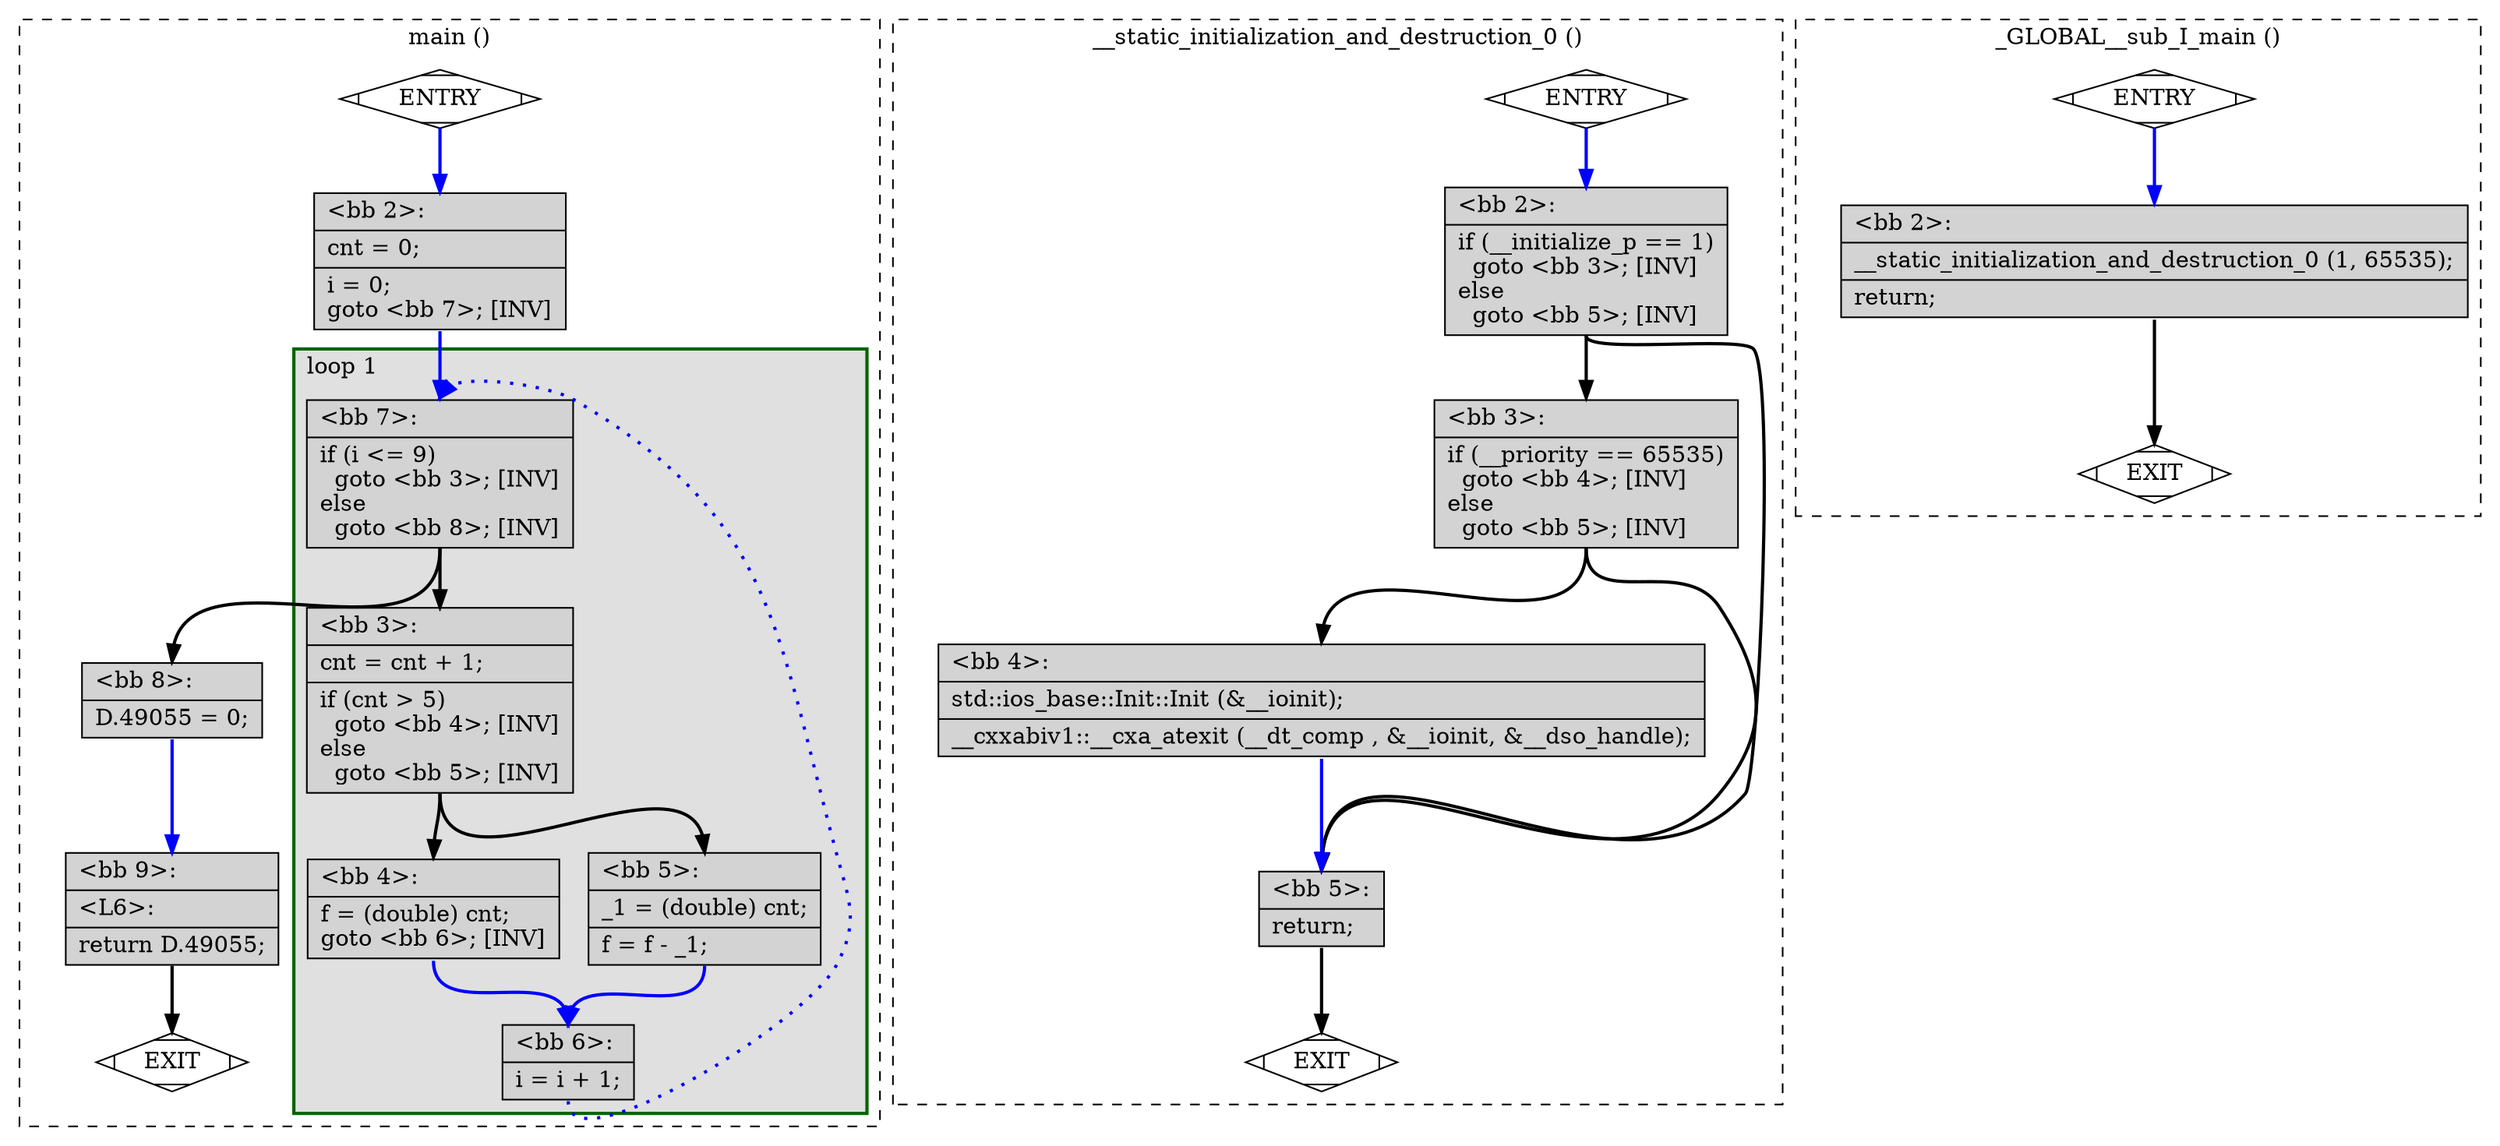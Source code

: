 digraph "a-test.cpp.022t.fixup_cfg1" {
overlap=false;
subgraph "cluster_main" {
	style="dashed";
	color="black";
	label="main ()";
	subgraph cluster_1731_1 {
	style="filled";
	color="darkgreen";
	fillcolor="grey88";
	label="loop 1";
	labeljust=l;
	penwidth=2;
	fn_1731_basic_block_7 [shape=record,style=filled,fillcolor=lightgrey,label="{\<bb\ 7\>:\l\
|if\ (i\ \<=\ 9)\l\
\ \ goto\ \<bb\ 3\>;\ [INV]\l\
else\l\
\ \ goto\ \<bb\ 8\>;\ [INV]\l\
}"];

	fn_1731_basic_block_3 [shape=record,style=filled,fillcolor=lightgrey,label="{\<bb\ 3\>:\l\
|cnt\ =\ cnt\ +\ 1;\l\
|if\ (cnt\ \>\ 5)\l\
\ \ goto\ \<bb\ 4\>;\ [INV]\l\
else\l\
\ \ goto\ \<bb\ 5\>;\ [INV]\l\
}"];

	fn_1731_basic_block_4 [shape=record,style=filled,fillcolor=lightgrey,label="{\<bb\ 4\>:\l\
|f\ =\ (double)\ cnt;\l\
goto\ \<bb\ 6\>;\ [INV]\l\
}"];

	fn_1731_basic_block_5 [shape=record,style=filled,fillcolor=lightgrey,label="{\<bb\ 5\>:\l\
|_1\ =\ (double)\ cnt;\l\
|f\ =\ f\ -\ _1;\l\
}"];

	fn_1731_basic_block_6 [shape=record,style=filled,fillcolor=lightgrey,label="{\<bb\ 6\>:\l\
|i\ =\ i\ +\ 1;\l\
}"];

	}
	fn_1731_basic_block_0 [shape=Mdiamond,style=filled,fillcolor=white,label="ENTRY"];

	fn_1731_basic_block_1 [shape=Mdiamond,style=filled,fillcolor=white,label="EXIT"];

	fn_1731_basic_block_2 [shape=record,style=filled,fillcolor=lightgrey,label="{\<bb\ 2\>:\l\
|cnt\ =\ 0;\l\
|i\ =\ 0;\l\
goto\ \<bb\ 7\>;\ [INV]\l\
}"];

	fn_1731_basic_block_8 [shape=record,style=filled,fillcolor=lightgrey,label="{\<bb\ 8\>:\l\
|D.49055\ =\ 0;\l\
}"];

	fn_1731_basic_block_9 [shape=record,style=filled,fillcolor=lightgrey,label="{\<bb\ 9\>:\l\
|\<L6\>:\l\
|return\ D.49055;\l\
}"];

	fn_1731_basic_block_0:s -> fn_1731_basic_block_2:n [style="solid,bold",color=blue,weight=100,constraint=true];
	fn_1731_basic_block_2:s -> fn_1731_basic_block_7:n [style="solid,bold",color=blue,weight=100,constraint=true];
	fn_1731_basic_block_3:s -> fn_1731_basic_block_4:n [style="solid,bold",color=black,weight=10,constraint=true];
	fn_1731_basic_block_3:s -> fn_1731_basic_block_5:n [style="solid,bold",color=black,weight=10,constraint=true];
	fn_1731_basic_block_4:s -> fn_1731_basic_block_6:n [style="solid,bold",color=blue,weight=100,constraint=true];
	fn_1731_basic_block_5:s -> fn_1731_basic_block_6:n [style="solid,bold",color=blue,weight=100,constraint=true];
	fn_1731_basic_block_6:s -> fn_1731_basic_block_7:n [style="dotted,bold",color=blue,weight=10,constraint=false];
	fn_1731_basic_block_7:s -> fn_1731_basic_block_3:n [style="solid,bold",color=black,weight=10,constraint=true];
	fn_1731_basic_block_7:s -> fn_1731_basic_block_8:n [style="solid,bold",color=black,weight=10,constraint=true];
	fn_1731_basic_block_8:s -> fn_1731_basic_block_9:n [style="solid,bold",color=blue,weight=100,constraint=true];
	fn_1731_basic_block_9:s -> fn_1731_basic_block_1:n [style="solid,bold",color=black,weight=10,constraint=true];
	fn_1731_basic_block_0:s -> fn_1731_basic_block_1:n [style="invis",constraint=true];
}
subgraph "cluster___static_initialization_and_destruction_0" {
	style="dashed";
	color="black";
	label="__static_initialization_and_destruction_0 ()";
	fn_2226_basic_block_0 [shape=Mdiamond,style=filled,fillcolor=white,label="ENTRY"];

	fn_2226_basic_block_1 [shape=Mdiamond,style=filled,fillcolor=white,label="EXIT"];

	fn_2226_basic_block_2 [shape=record,style=filled,fillcolor=lightgrey,label="{\<bb\ 2\>:\l\
|if\ (__initialize_p\ ==\ 1)\l\
\ \ goto\ \<bb\ 3\>;\ [INV]\l\
else\l\
\ \ goto\ \<bb\ 5\>;\ [INV]\l\
}"];

	fn_2226_basic_block_3 [shape=record,style=filled,fillcolor=lightgrey,label="{\<bb\ 3\>:\l\
|if\ (__priority\ ==\ 65535)\l\
\ \ goto\ \<bb\ 4\>;\ [INV]\l\
else\l\
\ \ goto\ \<bb\ 5\>;\ [INV]\l\
}"];

	fn_2226_basic_block_4 [shape=record,style=filled,fillcolor=lightgrey,label="{\<bb\ 4\>:\l\
|std::ios_base::Init::Init\ (&__ioinit);\l\
|__cxxabiv1::__cxa_atexit\ (__dt_comp\ ,\ &__ioinit,\ &__dso_handle);\l\
}"];

	fn_2226_basic_block_5 [shape=record,style=filled,fillcolor=lightgrey,label="{\<bb\ 5\>:\l\
|return;\l\
}"];

	fn_2226_basic_block_0:s -> fn_2226_basic_block_2:n [style="solid,bold",color=blue,weight=100,constraint=true];
	fn_2226_basic_block_2:s -> fn_2226_basic_block_3:n [style="solid,bold",color=black,weight=10,constraint=true];
	fn_2226_basic_block_2:s -> fn_2226_basic_block_5:n [style="solid,bold",color=black,weight=10,constraint=true];
	fn_2226_basic_block_3:s -> fn_2226_basic_block_4:n [style="solid,bold",color=black,weight=10,constraint=true];
	fn_2226_basic_block_3:s -> fn_2226_basic_block_5:n [style="solid,bold",color=black,weight=10,constraint=true];
	fn_2226_basic_block_4:s -> fn_2226_basic_block_5:n [style="solid,bold",color=blue,weight=100,constraint=true];
	fn_2226_basic_block_5:s -> fn_2226_basic_block_1:n [style="solid,bold",color=black,weight=10,constraint=true];
	fn_2226_basic_block_0:s -> fn_2226_basic_block_1:n [style="invis",constraint=true];
}
subgraph "cluster__GLOBAL__sub_I_main" {
	style="dashed";
	color="black";
	label="_GLOBAL__sub_I_main ()";
	fn_2227_basic_block_0 [shape=Mdiamond,style=filled,fillcolor=white,label="ENTRY"];

	fn_2227_basic_block_1 [shape=Mdiamond,style=filled,fillcolor=white,label="EXIT"];

	fn_2227_basic_block_2 [shape=record,style=filled,fillcolor=lightgrey,label="{\<bb\ 2\>:\l\
|__static_initialization_and_destruction_0\ (1,\ 65535);\l\
|return;\l\
}"];

	fn_2227_basic_block_0:s -> fn_2227_basic_block_2:n [style="solid,bold",color=blue,weight=100,constraint=true];
	fn_2227_basic_block_2:s -> fn_2227_basic_block_1:n [style="solid,bold",color=black,weight=10,constraint=true];
	fn_2227_basic_block_0:s -> fn_2227_basic_block_1:n [style="invis",constraint=true];
}
}
